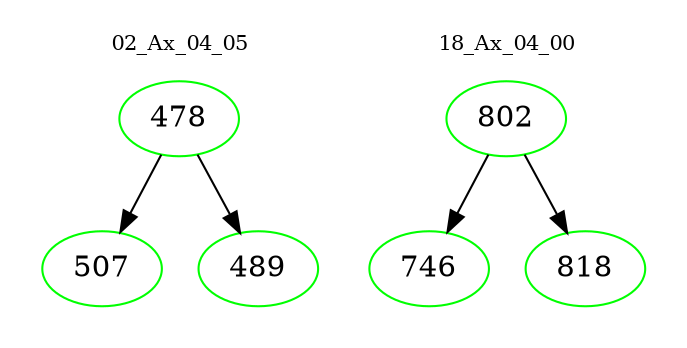 digraph{
subgraph cluster_0 {
color = white
label = "02_Ax_04_05";
fontsize=10;
T0_478 [label="478", color="green"]
T0_478 -> T0_507 [color="black"]
T0_507 [label="507", color="green"]
T0_478 -> T0_489 [color="black"]
T0_489 [label="489", color="green"]
}
subgraph cluster_1 {
color = white
label = "18_Ax_04_00";
fontsize=10;
T1_802 [label="802", color="green"]
T1_802 -> T1_746 [color="black"]
T1_746 [label="746", color="green"]
T1_802 -> T1_818 [color="black"]
T1_818 [label="818", color="green"]
}
}

